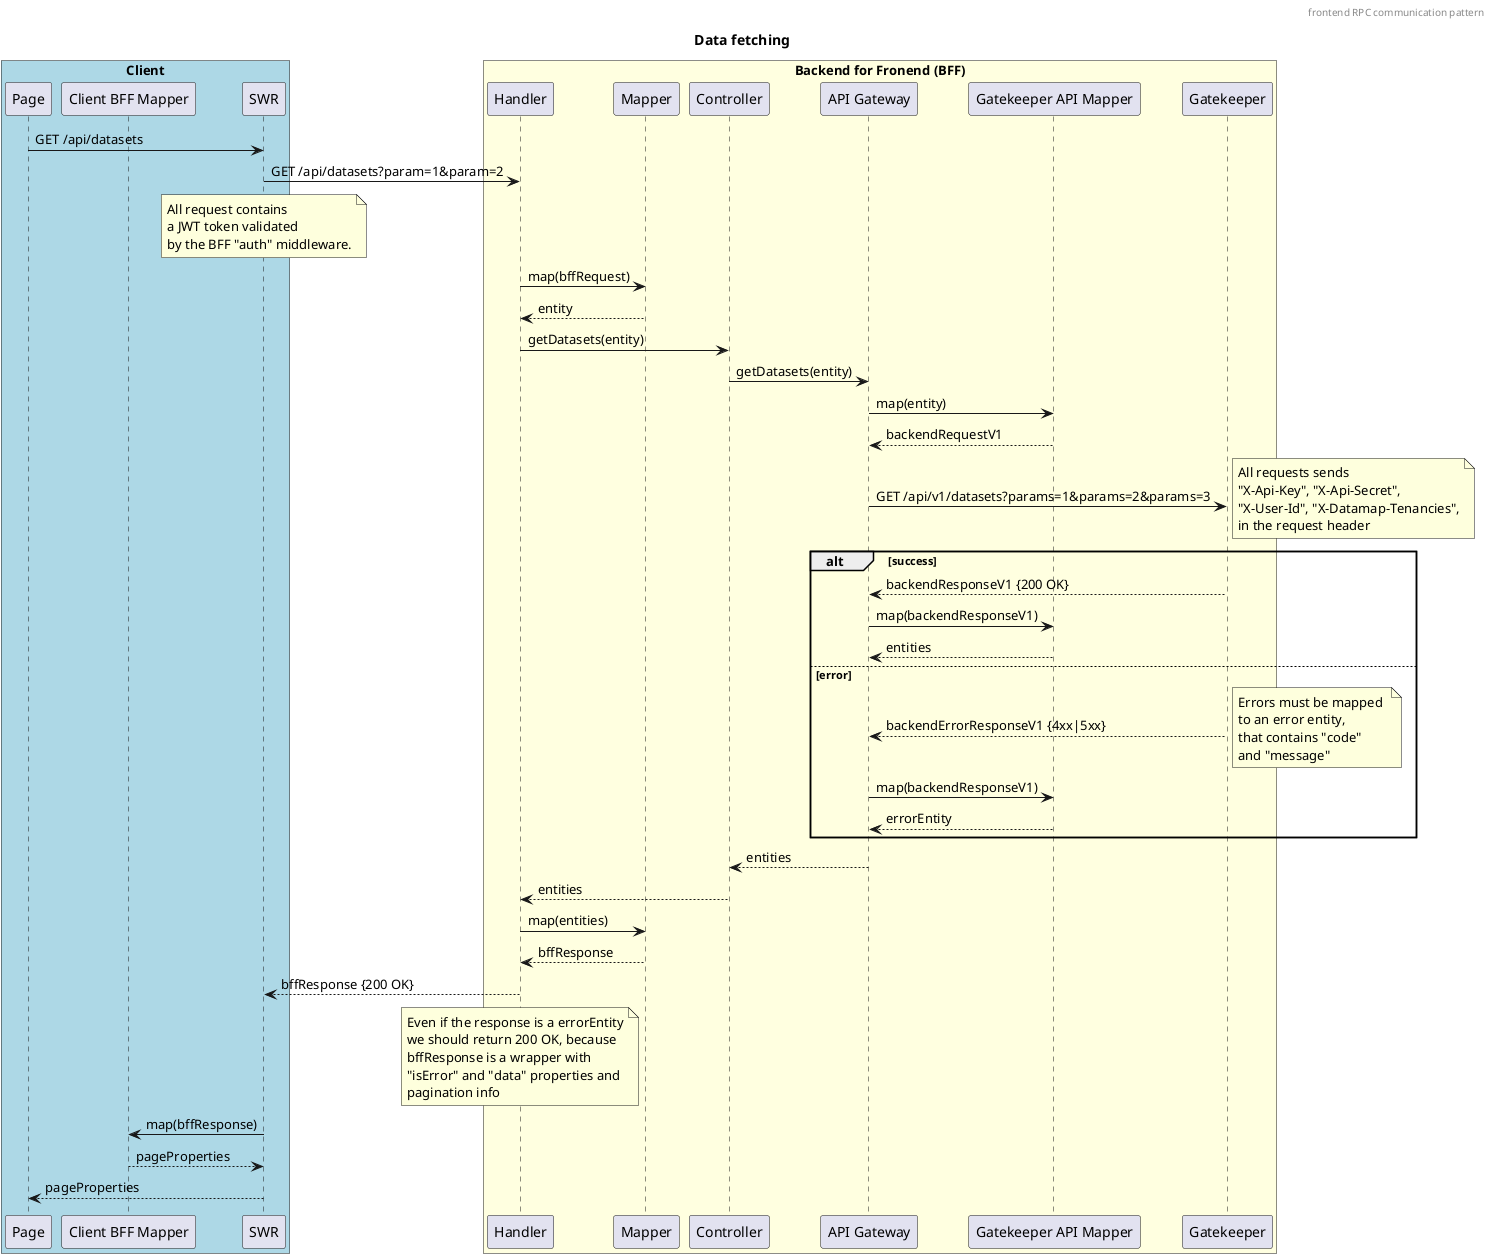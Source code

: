 @startuml frontendRPC-DataFetching

header frontend RPC communication pattern

title Data fetching

box "Client" #LightBlue
  participant pg as "Page"
  participant clientMapper as "Client BFF Mapper"
  participant swr as "SWR"
  pg -> swr: GET /api/datasets
end box

box "Backend for Fronend (BFF)" #LightYellow
  participant apiHandler as "Handler"
  participant bffMapper as "Mapper"
  participant apiController as "Controller"
  participant apiGateway as "API Gateway"
  participant backendApiMapper as "Gatekeeper API Mapper"
  participant gatekeeper as "Gatekeeper"

  swr -> apiHandler: GET /api/datasets?param=1&param=2
  note over swr
    All request contains
    a JWT token validated 
    by the BFF "auth" middleware.
  end note
  apiHandler -> bffMapper: map(bffRequest)
  apiHandler <-- bffMapper: entity

  apiHandler -> apiController: getDatasets(entity)
  apiController -> apiGateway: getDatasets(entity)
  apiGateway -> backendApiMapper: map(entity)
  apiGateway <-- backendApiMapper: backendRequestV1
  apiGateway -> gatekeeper: GET /api/v1/datasets?params=1&params=2&params=3
  note right
    All requests sends 
    "X-Api-Key", "X-Api-Secret",
    "X-User-Id", "X-Datamap-Tenancies",
    in the request header
  end note

  alt success
    apiGateway <-- gatekeeper: backendResponseV1 {200 OK}
    apiGateway -> backendApiMapper: map(backendResponseV1)
    apiGateway <-- backendApiMapper: entities
  else error
    
    apiGateway <-- gatekeeper: backendErrorResponseV1 {4xx|5xx}
    note right
      Errors must be mapped 
      to an error entity, 
      that contains "code" 
      and "message"
    end note
    apiGateway -> backendApiMapper: map(backendResponseV1)
    apiGateway <-- backendApiMapper: errorEntity
  end alt

  apiController <-- apiGateway: entities
  apiHandler <-- apiController: entities
  apiHandler -> bffMapper: map(entities)
  apiHandler <-- bffMapper: bffResponse
  apiHandler --> swr: bffResponse {200 OK}
  note over apiHandler
' TODO Define how to paginated requests will work
' TODO Define response object that contains errorEntities
    Even if the response is a errorEntity
    we should return 200 OK, because
    bffResponse is a wrapper with
    "isError" and "data" properties and
    pagination info
  end note 
  swr -> clientMapper: map(bffResponse)
  swr <-- clientMapper: pageProperties
  pg <-- swr: pageProperties

end box

@enduml